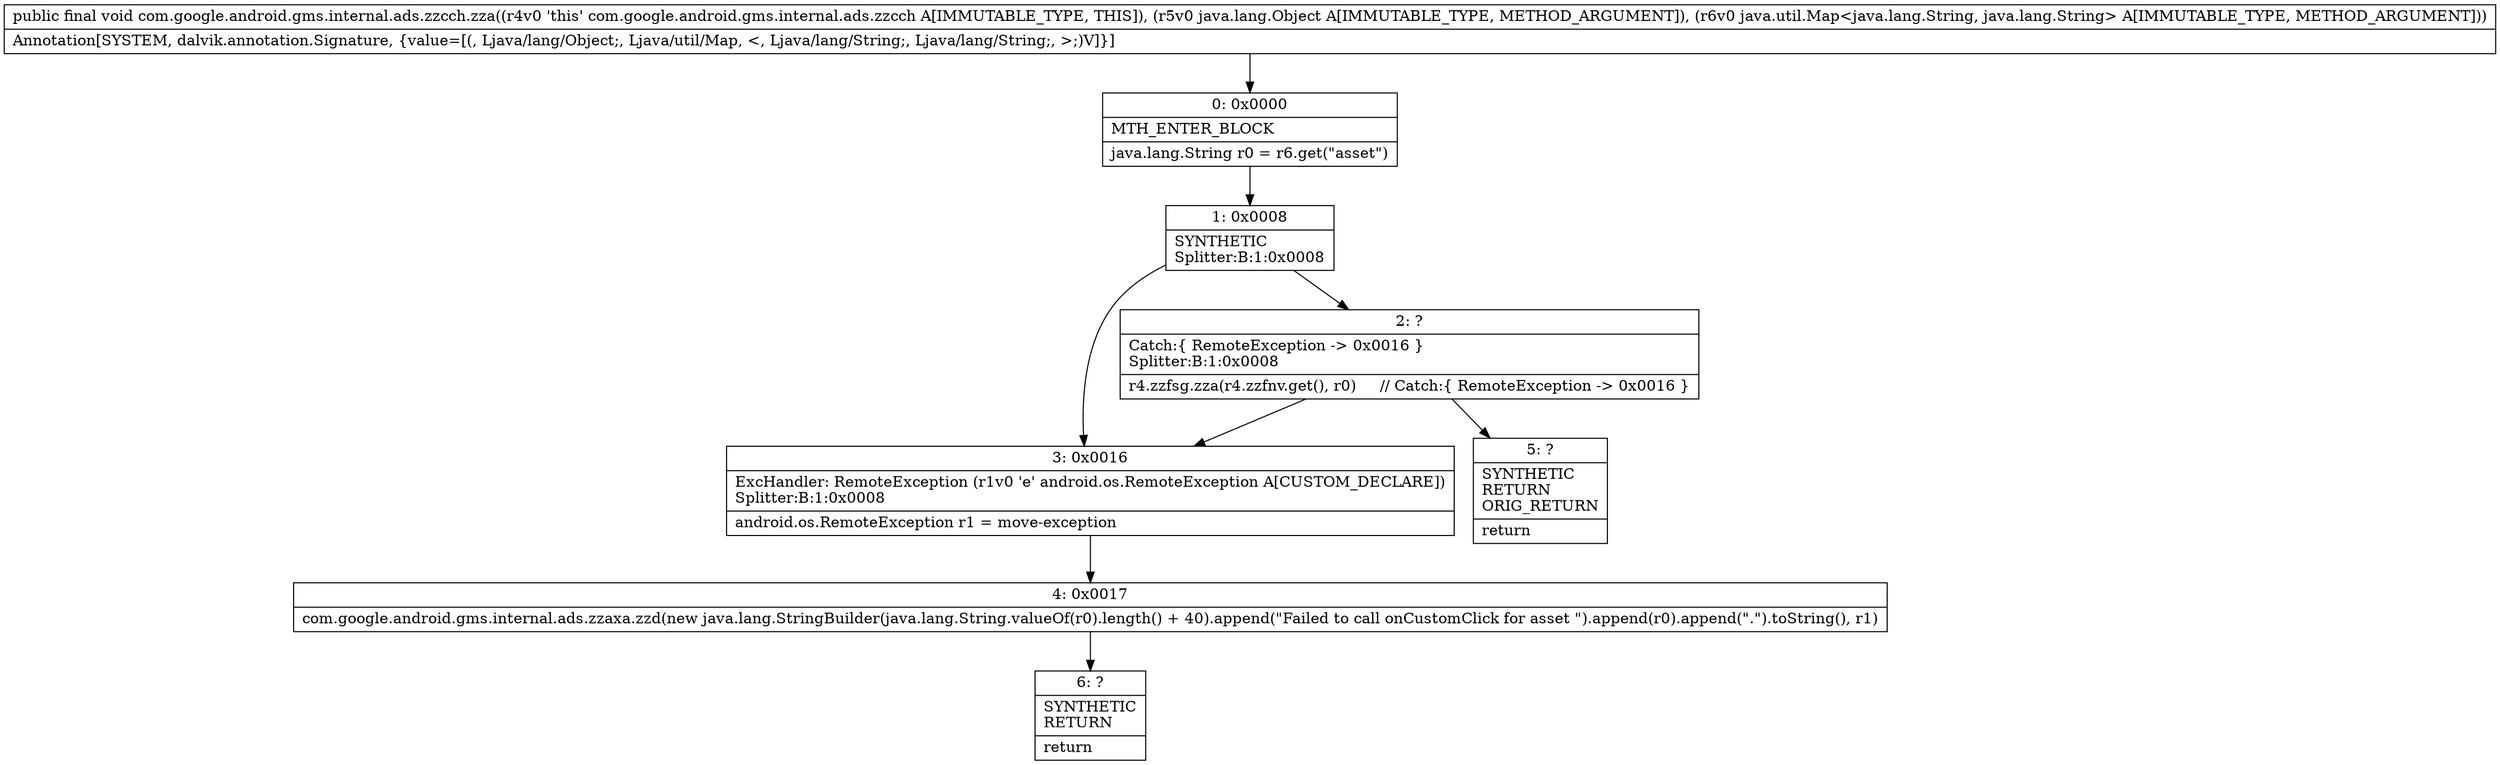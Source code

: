 digraph "CFG forcom.google.android.gms.internal.ads.zzcch.zza(Ljava\/lang\/Object;Ljava\/util\/Map;)V" {
Node_0 [shape=record,label="{0\:\ 0x0000|MTH_ENTER_BLOCK\l|java.lang.String r0 = r6.get(\"asset\")\l}"];
Node_1 [shape=record,label="{1\:\ 0x0008|SYNTHETIC\lSplitter:B:1:0x0008\l}"];
Node_2 [shape=record,label="{2\:\ ?|Catch:\{ RemoteException \-\> 0x0016 \}\lSplitter:B:1:0x0008\l|r4.zzfsg.zza(r4.zzfnv.get(), r0)     \/\/ Catch:\{ RemoteException \-\> 0x0016 \}\l}"];
Node_3 [shape=record,label="{3\:\ 0x0016|ExcHandler: RemoteException (r1v0 'e' android.os.RemoteException A[CUSTOM_DECLARE])\lSplitter:B:1:0x0008\l|android.os.RemoteException r1 = move\-exception\l}"];
Node_4 [shape=record,label="{4\:\ 0x0017|com.google.android.gms.internal.ads.zzaxa.zzd(new java.lang.StringBuilder(java.lang.String.valueOf(r0).length() + 40).append(\"Failed to call onCustomClick for asset \").append(r0).append(\".\").toString(), r1)\l}"];
Node_5 [shape=record,label="{5\:\ ?|SYNTHETIC\lRETURN\lORIG_RETURN\l|return\l}"];
Node_6 [shape=record,label="{6\:\ ?|SYNTHETIC\lRETURN\l|return\l}"];
MethodNode[shape=record,label="{public final void com.google.android.gms.internal.ads.zzcch.zza((r4v0 'this' com.google.android.gms.internal.ads.zzcch A[IMMUTABLE_TYPE, THIS]), (r5v0 java.lang.Object A[IMMUTABLE_TYPE, METHOD_ARGUMENT]), (r6v0 java.util.Map\<java.lang.String, java.lang.String\> A[IMMUTABLE_TYPE, METHOD_ARGUMENT]))  | Annotation[SYSTEM, dalvik.annotation.Signature, \{value=[(, Ljava\/lang\/Object;, Ljava\/util\/Map, \<, Ljava\/lang\/String;, Ljava\/lang\/String;, \>;)V]\}]\l}"];
MethodNode -> Node_0;
Node_0 -> Node_1;
Node_1 -> Node_2;
Node_1 -> Node_3;
Node_2 -> Node_3;
Node_2 -> Node_5;
Node_3 -> Node_4;
Node_4 -> Node_6;
}

